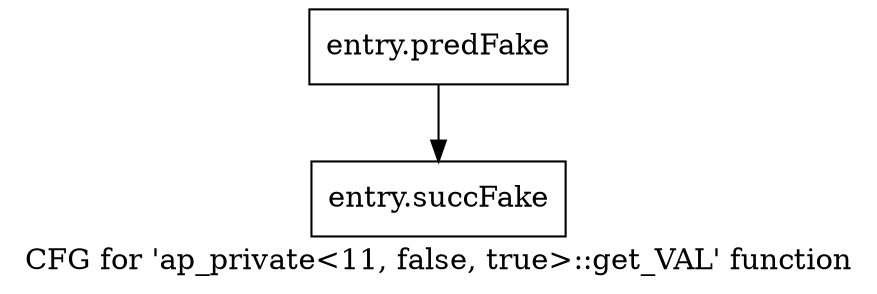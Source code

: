 digraph "CFG for 'ap_private\<11, false, true\>::get_VAL' function" {
	label="CFG for 'ap_private\<11, false, true\>::get_VAL' function";

	Node0x3e13d70 [shape=record,filename="",linenumber="",label="{entry.predFake}"];
	Node0x3e13d70 -> Node0x3e0e0c0[ callList="" memoryops="" filename="/tools/Xilinx/Vitis_HLS/2022.1/include/etc/ap_private.h" execusionnum="3200"];
	Node0x3e0e0c0 [shape=record,filename="/tools/Xilinx/Vitis_HLS/2022.1/include/etc/ap_private.h",linenumber="1435",label="{entry.succFake}"];
}
